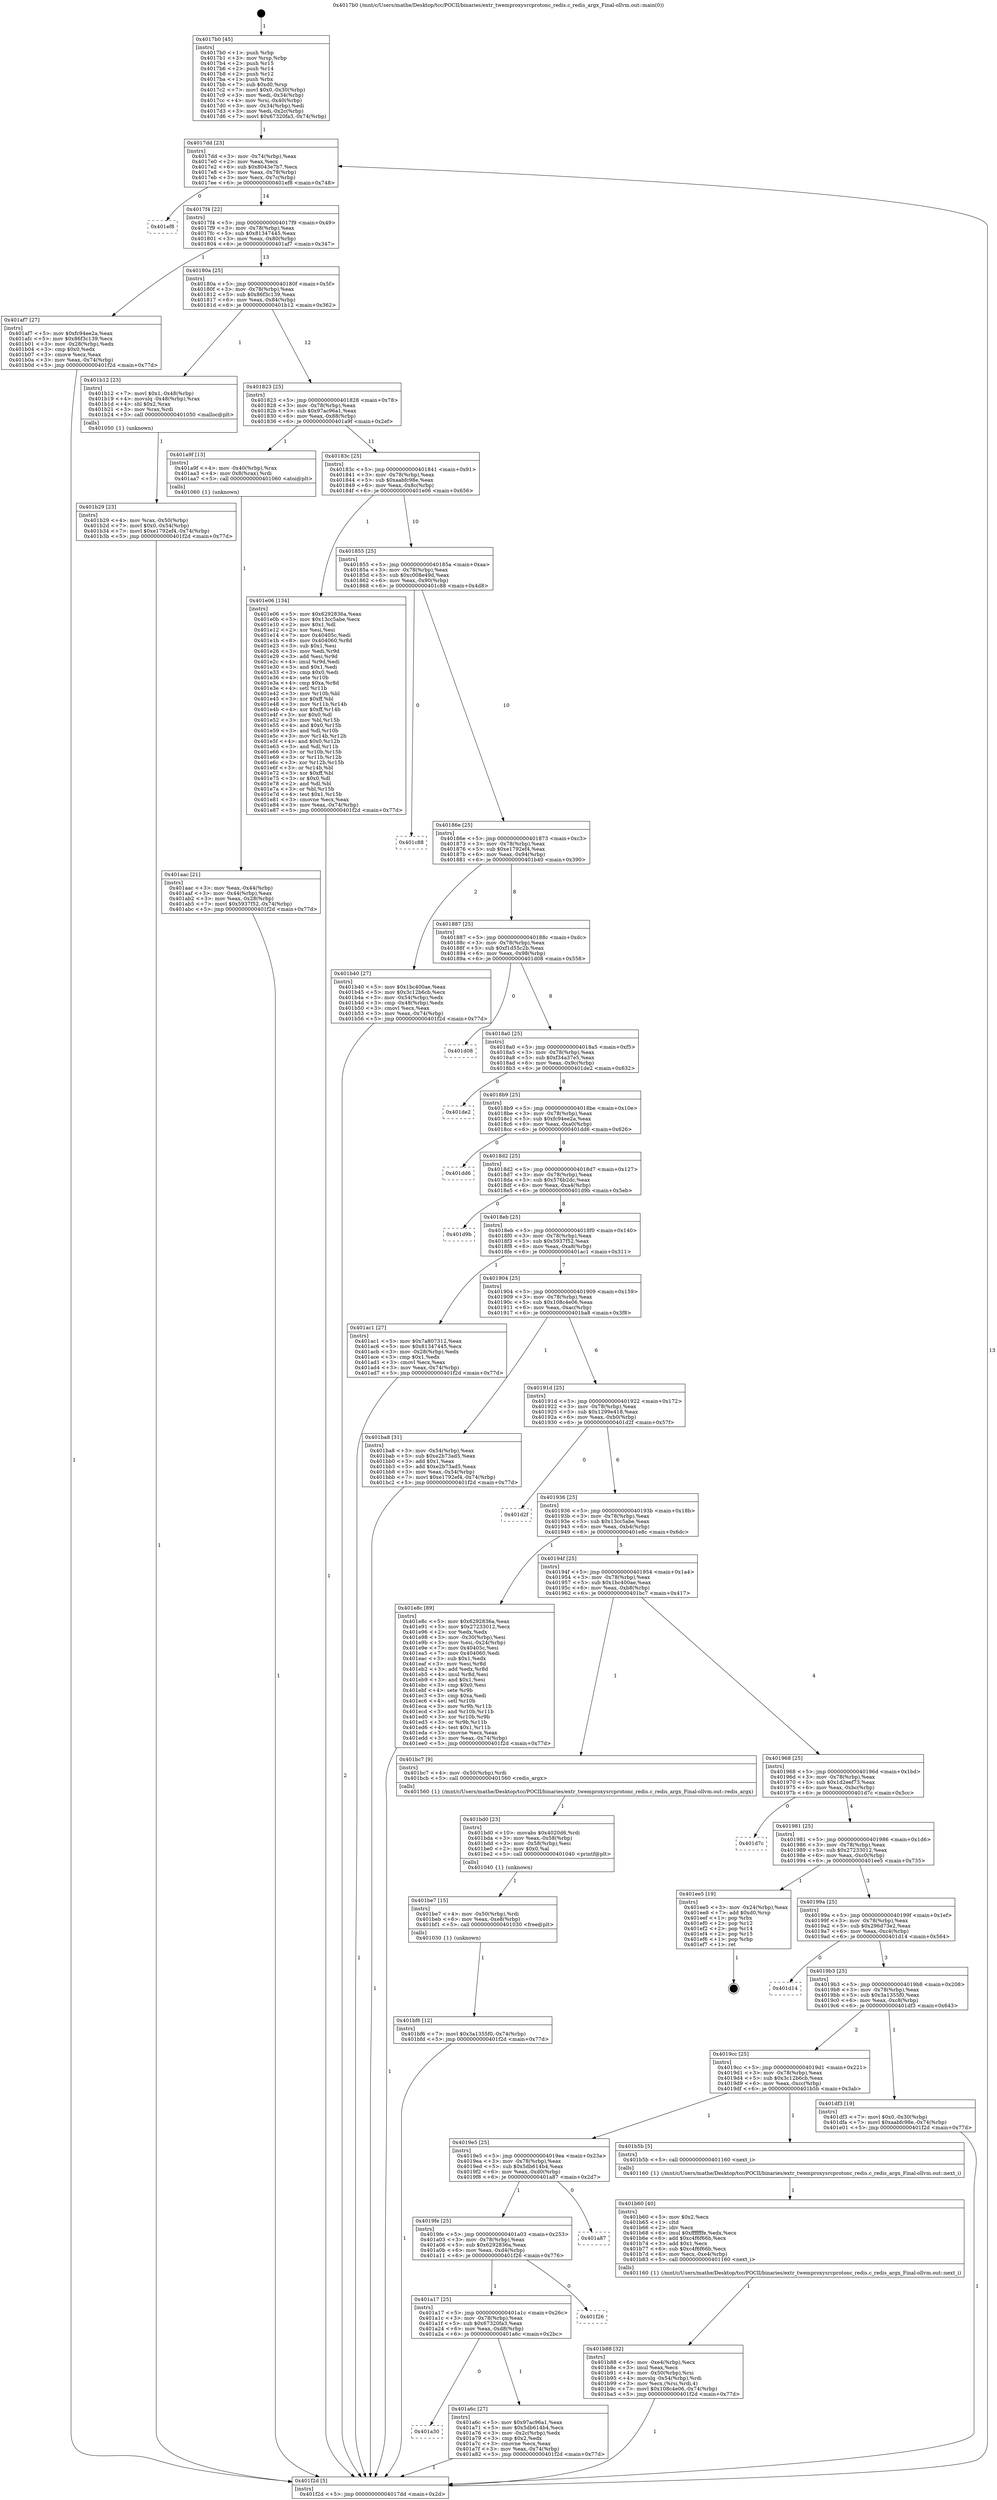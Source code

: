 digraph "0x4017b0" {
  label = "0x4017b0 (/mnt/c/Users/mathe/Desktop/tcc/POCII/binaries/extr_twemproxysrcprotonc_redis.c_redis_argx_Final-ollvm.out::main(0))"
  labelloc = "t"
  node[shape=record]

  Entry [label="",width=0.3,height=0.3,shape=circle,fillcolor=black,style=filled]
  "0x4017dd" [label="{
     0x4017dd [23]\l
     | [instrs]\l
     &nbsp;&nbsp;0x4017dd \<+3\>: mov -0x74(%rbp),%eax\l
     &nbsp;&nbsp;0x4017e0 \<+2\>: mov %eax,%ecx\l
     &nbsp;&nbsp;0x4017e2 \<+6\>: sub $0x8043e7b7,%ecx\l
     &nbsp;&nbsp;0x4017e8 \<+3\>: mov %eax,-0x78(%rbp)\l
     &nbsp;&nbsp;0x4017eb \<+3\>: mov %ecx,-0x7c(%rbp)\l
     &nbsp;&nbsp;0x4017ee \<+6\>: je 0000000000401ef8 \<main+0x748\>\l
  }"]
  "0x401ef8" [label="{
     0x401ef8\l
  }", style=dashed]
  "0x4017f4" [label="{
     0x4017f4 [22]\l
     | [instrs]\l
     &nbsp;&nbsp;0x4017f4 \<+5\>: jmp 00000000004017f9 \<main+0x49\>\l
     &nbsp;&nbsp;0x4017f9 \<+3\>: mov -0x78(%rbp),%eax\l
     &nbsp;&nbsp;0x4017fc \<+5\>: sub $0x81347445,%eax\l
     &nbsp;&nbsp;0x401801 \<+3\>: mov %eax,-0x80(%rbp)\l
     &nbsp;&nbsp;0x401804 \<+6\>: je 0000000000401af7 \<main+0x347\>\l
  }"]
  Exit [label="",width=0.3,height=0.3,shape=circle,fillcolor=black,style=filled,peripheries=2]
  "0x401af7" [label="{
     0x401af7 [27]\l
     | [instrs]\l
     &nbsp;&nbsp;0x401af7 \<+5\>: mov $0xfc94ee2a,%eax\l
     &nbsp;&nbsp;0x401afc \<+5\>: mov $0x86f3c139,%ecx\l
     &nbsp;&nbsp;0x401b01 \<+3\>: mov -0x28(%rbp),%edx\l
     &nbsp;&nbsp;0x401b04 \<+3\>: cmp $0x0,%edx\l
     &nbsp;&nbsp;0x401b07 \<+3\>: cmove %ecx,%eax\l
     &nbsp;&nbsp;0x401b0a \<+3\>: mov %eax,-0x74(%rbp)\l
     &nbsp;&nbsp;0x401b0d \<+5\>: jmp 0000000000401f2d \<main+0x77d\>\l
  }"]
  "0x40180a" [label="{
     0x40180a [25]\l
     | [instrs]\l
     &nbsp;&nbsp;0x40180a \<+5\>: jmp 000000000040180f \<main+0x5f\>\l
     &nbsp;&nbsp;0x40180f \<+3\>: mov -0x78(%rbp),%eax\l
     &nbsp;&nbsp;0x401812 \<+5\>: sub $0x86f3c139,%eax\l
     &nbsp;&nbsp;0x401817 \<+6\>: mov %eax,-0x84(%rbp)\l
     &nbsp;&nbsp;0x40181d \<+6\>: je 0000000000401b12 \<main+0x362\>\l
  }"]
  "0x401bf6" [label="{
     0x401bf6 [12]\l
     | [instrs]\l
     &nbsp;&nbsp;0x401bf6 \<+7\>: movl $0x3a1355f0,-0x74(%rbp)\l
     &nbsp;&nbsp;0x401bfd \<+5\>: jmp 0000000000401f2d \<main+0x77d\>\l
  }"]
  "0x401b12" [label="{
     0x401b12 [23]\l
     | [instrs]\l
     &nbsp;&nbsp;0x401b12 \<+7\>: movl $0x1,-0x48(%rbp)\l
     &nbsp;&nbsp;0x401b19 \<+4\>: movslq -0x48(%rbp),%rax\l
     &nbsp;&nbsp;0x401b1d \<+4\>: shl $0x2,%rax\l
     &nbsp;&nbsp;0x401b21 \<+3\>: mov %rax,%rdi\l
     &nbsp;&nbsp;0x401b24 \<+5\>: call 0000000000401050 \<malloc@plt\>\l
     | [calls]\l
     &nbsp;&nbsp;0x401050 \{1\} (unknown)\l
  }"]
  "0x401823" [label="{
     0x401823 [25]\l
     | [instrs]\l
     &nbsp;&nbsp;0x401823 \<+5\>: jmp 0000000000401828 \<main+0x78\>\l
     &nbsp;&nbsp;0x401828 \<+3\>: mov -0x78(%rbp),%eax\l
     &nbsp;&nbsp;0x40182b \<+5\>: sub $0x97ac96a1,%eax\l
     &nbsp;&nbsp;0x401830 \<+6\>: mov %eax,-0x88(%rbp)\l
     &nbsp;&nbsp;0x401836 \<+6\>: je 0000000000401a9f \<main+0x2ef\>\l
  }"]
  "0x401be7" [label="{
     0x401be7 [15]\l
     | [instrs]\l
     &nbsp;&nbsp;0x401be7 \<+4\>: mov -0x50(%rbp),%rdi\l
     &nbsp;&nbsp;0x401beb \<+6\>: mov %eax,-0xe8(%rbp)\l
     &nbsp;&nbsp;0x401bf1 \<+5\>: call 0000000000401030 \<free@plt\>\l
     | [calls]\l
     &nbsp;&nbsp;0x401030 \{1\} (unknown)\l
  }"]
  "0x401a9f" [label="{
     0x401a9f [13]\l
     | [instrs]\l
     &nbsp;&nbsp;0x401a9f \<+4\>: mov -0x40(%rbp),%rax\l
     &nbsp;&nbsp;0x401aa3 \<+4\>: mov 0x8(%rax),%rdi\l
     &nbsp;&nbsp;0x401aa7 \<+5\>: call 0000000000401060 \<atoi@plt\>\l
     | [calls]\l
     &nbsp;&nbsp;0x401060 \{1\} (unknown)\l
  }"]
  "0x40183c" [label="{
     0x40183c [25]\l
     | [instrs]\l
     &nbsp;&nbsp;0x40183c \<+5\>: jmp 0000000000401841 \<main+0x91\>\l
     &nbsp;&nbsp;0x401841 \<+3\>: mov -0x78(%rbp),%eax\l
     &nbsp;&nbsp;0x401844 \<+5\>: sub $0xaabfc98e,%eax\l
     &nbsp;&nbsp;0x401849 \<+6\>: mov %eax,-0x8c(%rbp)\l
     &nbsp;&nbsp;0x40184f \<+6\>: je 0000000000401e06 \<main+0x656\>\l
  }"]
  "0x401bd0" [label="{
     0x401bd0 [23]\l
     | [instrs]\l
     &nbsp;&nbsp;0x401bd0 \<+10\>: movabs $0x4020d6,%rdi\l
     &nbsp;&nbsp;0x401bda \<+3\>: mov %eax,-0x58(%rbp)\l
     &nbsp;&nbsp;0x401bdd \<+3\>: mov -0x58(%rbp),%esi\l
     &nbsp;&nbsp;0x401be0 \<+2\>: mov $0x0,%al\l
     &nbsp;&nbsp;0x401be2 \<+5\>: call 0000000000401040 \<printf@plt\>\l
     | [calls]\l
     &nbsp;&nbsp;0x401040 \{1\} (unknown)\l
  }"]
  "0x401e06" [label="{
     0x401e06 [134]\l
     | [instrs]\l
     &nbsp;&nbsp;0x401e06 \<+5\>: mov $0x6292836a,%eax\l
     &nbsp;&nbsp;0x401e0b \<+5\>: mov $0x13cc5abe,%ecx\l
     &nbsp;&nbsp;0x401e10 \<+2\>: mov $0x1,%dl\l
     &nbsp;&nbsp;0x401e12 \<+2\>: xor %esi,%esi\l
     &nbsp;&nbsp;0x401e14 \<+7\>: mov 0x40405c,%edi\l
     &nbsp;&nbsp;0x401e1b \<+8\>: mov 0x404060,%r8d\l
     &nbsp;&nbsp;0x401e23 \<+3\>: sub $0x1,%esi\l
     &nbsp;&nbsp;0x401e26 \<+3\>: mov %edi,%r9d\l
     &nbsp;&nbsp;0x401e29 \<+3\>: add %esi,%r9d\l
     &nbsp;&nbsp;0x401e2c \<+4\>: imul %r9d,%edi\l
     &nbsp;&nbsp;0x401e30 \<+3\>: and $0x1,%edi\l
     &nbsp;&nbsp;0x401e33 \<+3\>: cmp $0x0,%edi\l
     &nbsp;&nbsp;0x401e36 \<+4\>: sete %r10b\l
     &nbsp;&nbsp;0x401e3a \<+4\>: cmp $0xa,%r8d\l
     &nbsp;&nbsp;0x401e3e \<+4\>: setl %r11b\l
     &nbsp;&nbsp;0x401e42 \<+3\>: mov %r10b,%bl\l
     &nbsp;&nbsp;0x401e45 \<+3\>: xor $0xff,%bl\l
     &nbsp;&nbsp;0x401e48 \<+3\>: mov %r11b,%r14b\l
     &nbsp;&nbsp;0x401e4b \<+4\>: xor $0xff,%r14b\l
     &nbsp;&nbsp;0x401e4f \<+3\>: xor $0x0,%dl\l
     &nbsp;&nbsp;0x401e52 \<+3\>: mov %bl,%r15b\l
     &nbsp;&nbsp;0x401e55 \<+4\>: and $0x0,%r15b\l
     &nbsp;&nbsp;0x401e59 \<+3\>: and %dl,%r10b\l
     &nbsp;&nbsp;0x401e5c \<+3\>: mov %r14b,%r12b\l
     &nbsp;&nbsp;0x401e5f \<+4\>: and $0x0,%r12b\l
     &nbsp;&nbsp;0x401e63 \<+3\>: and %dl,%r11b\l
     &nbsp;&nbsp;0x401e66 \<+3\>: or %r10b,%r15b\l
     &nbsp;&nbsp;0x401e69 \<+3\>: or %r11b,%r12b\l
     &nbsp;&nbsp;0x401e6c \<+3\>: xor %r12b,%r15b\l
     &nbsp;&nbsp;0x401e6f \<+3\>: or %r14b,%bl\l
     &nbsp;&nbsp;0x401e72 \<+3\>: xor $0xff,%bl\l
     &nbsp;&nbsp;0x401e75 \<+3\>: or $0x0,%dl\l
     &nbsp;&nbsp;0x401e78 \<+2\>: and %dl,%bl\l
     &nbsp;&nbsp;0x401e7a \<+3\>: or %bl,%r15b\l
     &nbsp;&nbsp;0x401e7d \<+4\>: test $0x1,%r15b\l
     &nbsp;&nbsp;0x401e81 \<+3\>: cmovne %ecx,%eax\l
     &nbsp;&nbsp;0x401e84 \<+3\>: mov %eax,-0x74(%rbp)\l
     &nbsp;&nbsp;0x401e87 \<+5\>: jmp 0000000000401f2d \<main+0x77d\>\l
  }"]
  "0x401855" [label="{
     0x401855 [25]\l
     | [instrs]\l
     &nbsp;&nbsp;0x401855 \<+5\>: jmp 000000000040185a \<main+0xaa\>\l
     &nbsp;&nbsp;0x40185a \<+3\>: mov -0x78(%rbp),%eax\l
     &nbsp;&nbsp;0x40185d \<+5\>: sub $0xc008e49d,%eax\l
     &nbsp;&nbsp;0x401862 \<+6\>: mov %eax,-0x90(%rbp)\l
     &nbsp;&nbsp;0x401868 \<+6\>: je 0000000000401c88 \<main+0x4d8\>\l
  }"]
  "0x401b88" [label="{
     0x401b88 [32]\l
     | [instrs]\l
     &nbsp;&nbsp;0x401b88 \<+6\>: mov -0xe4(%rbp),%ecx\l
     &nbsp;&nbsp;0x401b8e \<+3\>: imul %eax,%ecx\l
     &nbsp;&nbsp;0x401b91 \<+4\>: mov -0x50(%rbp),%rsi\l
     &nbsp;&nbsp;0x401b95 \<+4\>: movslq -0x54(%rbp),%rdi\l
     &nbsp;&nbsp;0x401b99 \<+3\>: mov %ecx,(%rsi,%rdi,4)\l
     &nbsp;&nbsp;0x401b9c \<+7\>: movl $0x108c4e06,-0x74(%rbp)\l
     &nbsp;&nbsp;0x401ba3 \<+5\>: jmp 0000000000401f2d \<main+0x77d\>\l
  }"]
  "0x401c88" [label="{
     0x401c88\l
  }", style=dashed]
  "0x40186e" [label="{
     0x40186e [25]\l
     | [instrs]\l
     &nbsp;&nbsp;0x40186e \<+5\>: jmp 0000000000401873 \<main+0xc3\>\l
     &nbsp;&nbsp;0x401873 \<+3\>: mov -0x78(%rbp),%eax\l
     &nbsp;&nbsp;0x401876 \<+5\>: sub $0xe1792ef4,%eax\l
     &nbsp;&nbsp;0x40187b \<+6\>: mov %eax,-0x94(%rbp)\l
     &nbsp;&nbsp;0x401881 \<+6\>: je 0000000000401b40 \<main+0x390\>\l
  }"]
  "0x401b60" [label="{
     0x401b60 [40]\l
     | [instrs]\l
     &nbsp;&nbsp;0x401b60 \<+5\>: mov $0x2,%ecx\l
     &nbsp;&nbsp;0x401b65 \<+1\>: cltd\l
     &nbsp;&nbsp;0x401b66 \<+2\>: idiv %ecx\l
     &nbsp;&nbsp;0x401b68 \<+6\>: imul $0xfffffffe,%edx,%ecx\l
     &nbsp;&nbsp;0x401b6e \<+6\>: add $0xc4f6f66b,%ecx\l
     &nbsp;&nbsp;0x401b74 \<+3\>: add $0x1,%ecx\l
     &nbsp;&nbsp;0x401b77 \<+6\>: sub $0xc4f6f66b,%ecx\l
     &nbsp;&nbsp;0x401b7d \<+6\>: mov %ecx,-0xe4(%rbp)\l
     &nbsp;&nbsp;0x401b83 \<+5\>: call 0000000000401160 \<next_i\>\l
     | [calls]\l
     &nbsp;&nbsp;0x401160 \{1\} (/mnt/c/Users/mathe/Desktop/tcc/POCII/binaries/extr_twemproxysrcprotonc_redis.c_redis_argx_Final-ollvm.out::next_i)\l
  }"]
  "0x401b40" [label="{
     0x401b40 [27]\l
     | [instrs]\l
     &nbsp;&nbsp;0x401b40 \<+5\>: mov $0x1bc400ae,%eax\l
     &nbsp;&nbsp;0x401b45 \<+5\>: mov $0x3c12b6cb,%ecx\l
     &nbsp;&nbsp;0x401b4a \<+3\>: mov -0x54(%rbp),%edx\l
     &nbsp;&nbsp;0x401b4d \<+3\>: cmp -0x48(%rbp),%edx\l
     &nbsp;&nbsp;0x401b50 \<+3\>: cmovl %ecx,%eax\l
     &nbsp;&nbsp;0x401b53 \<+3\>: mov %eax,-0x74(%rbp)\l
     &nbsp;&nbsp;0x401b56 \<+5\>: jmp 0000000000401f2d \<main+0x77d\>\l
  }"]
  "0x401887" [label="{
     0x401887 [25]\l
     | [instrs]\l
     &nbsp;&nbsp;0x401887 \<+5\>: jmp 000000000040188c \<main+0xdc\>\l
     &nbsp;&nbsp;0x40188c \<+3\>: mov -0x78(%rbp),%eax\l
     &nbsp;&nbsp;0x40188f \<+5\>: sub $0xf1d55c2b,%eax\l
     &nbsp;&nbsp;0x401894 \<+6\>: mov %eax,-0x98(%rbp)\l
     &nbsp;&nbsp;0x40189a \<+6\>: je 0000000000401d08 \<main+0x558\>\l
  }"]
  "0x401b29" [label="{
     0x401b29 [23]\l
     | [instrs]\l
     &nbsp;&nbsp;0x401b29 \<+4\>: mov %rax,-0x50(%rbp)\l
     &nbsp;&nbsp;0x401b2d \<+7\>: movl $0x0,-0x54(%rbp)\l
     &nbsp;&nbsp;0x401b34 \<+7\>: movl $0xe1792ef4,-0x74(%rbp)\l
     &nbsp;&nbsp;0x401b3b \<+5\>: jmp 0000000000401f2d \<main+0x77d\>\l
  }"]
  "0x401d08" [label="{
     0x401d08\l
  }", style=dashed]
  "0x4018a0" [label="{
     0x4018a0 [25]\l
     | [instrs]\l
     &nbsp;&nbsp;0x4018a0 \<+5\>: jmp 00000000004018a5 \<main+0xf5\>\l
     &nbsp;&nbsp;0x4018a5 \<+3\>: mov -0x78(%rbp),%eax\l
     &nbsp;&nbsp;0x4018a8 \<+5\>: sub $0xf34a37e5,%eax\l
     &nbsp;&nbsp;0x4018ad \<+6\>: mov %eax,-0x9c(%rbp)\l
     &nbsp;&nbsp;0x4018b3 \<+6\>: je 0000000000401de2 \<main+0x632\>\l
  }"]
  "0x401aac" [label="{
     0x401aac [21]\l
     | [instrs]\l
     &nbsp;&nbsp;0x401aac \<+3\>: mov %eax,-0x44(%rbp)\l
     &nbsp;&nbsp;0x401aaf \<+3\>: mov -0x44(%rbp),%eax\l
     &nbsp;&nbsp;0x401ab2 \<+3\>: mov %eax,-0x28(%rbp)\l
     &nbsp;&nbsp;0x401ab5 \<+7\>: movl $0x5937f52,-0x74(%rbp)\l
     &nbsp;&nbsp;0x401abc \<+5\>: jmp 0000000000401f2d \<main+0x77d\>\l
  }"]
  "0x401de2" [label="{
     0x401de2\l
  }", style=dashed]
  "0x4018b9" [label="{
     0x4018b9 [25]\l
     | [instrs]\l
     &nbsp;&nbsp;0x4018b9 \<+5\>: jmp 00000000004018be \<main+0x10e\>\l
     &nbsp;&nbsp;0x4018be \<+3\>: mov -0x78(%rbp),%eax\l
     &nbsp;&nbsp;0x4018c1 \<+5\>: sub $0xfc94ee2a,%eax\l
     &nbsp;&nbsp;0x4018c6 \<+6\>: mov %eax,-0xa0(%rbp)\l
     &nbsp;&nbsp;0x4018cc \<+6\>: je 0000000000401dd6 \<main+0x626\>\l
  }"]
  "0x4017b0" [label="{
     0x4017b0 [45]\l
     | [instrs]\l
     &nbsp;&nbsp;0x4017b0 \<+1\>: push %rbp\l
     &nbsp;&nbsp;0x4017b1 \<+3\>: mov %rsp,%rbp\l
     &nbsp;&nbsp;0x4017b4 \<+2\>: push %r15\l
     &nbsp;&nbsp;0x4017b6 \<+2\>: push %r14\l
     &nbsp;&nbsp;0x4017b8 \<+2\>: push %r12\l
     &nbsp;&nbsp;0x4017ba \<+1\>: push %rbx\l
     &nbsp;&nbsp;0x4017bb \<+7\>: sub $0xd0,%rsp\l
     &nbsp;&nbsp;0x4017c2 \<+7\>: movl $0x0,-0x30(%rbp)\l
     &nbsp;&nbsp;0x4017c9 \<+3\>: mov %edi,-0x34(%rbp)\l
     &nbsp;&nbsp;0x4017cc \<+4\>: mov %rsi,-0x40(%rbp)\l
     &nbsp;&nbsp;0x4017d0 \<+3\>: mov -0x34(%rbp),%edi\l
     &nbsp;&nbsp;0x4017d3 \<+3\>: mov %edi,-0x2c(%rbp)\l
     &nbsp;&nbsp;0x4017d6 \<+7\>: movl $0x67320fa3,-0x74(%rbp)\l
  }"]
  "0x401dd6" [label="{
     0x401dd6\l
  }", style=dashed]
  "0x4018d2" [label="{
     0x4018d2 [25]\l
     | [instrs]\l
     &nbsp;&nbsp;0x4018d2 \<+5\>: jmp 00000000004018d7 \<main+0x127\>\l
     &nbsp;&nbsp;0x4018d7 \<+3\>: mov -0x78(%rbp),%eax\l
     &nbsp;&nbsp;0x4018da \<+5\>: sub $0x576b2dc,%eax\l
     &nbsp;&nbsp;0x4018df \<+6\>: mov %eax,-0xa4(%rbp)\l
     &nbsp;&nbsp;0x4018e5 \<+6\>: je 0000000000401d9b \<main+0x5eb\>\l
  }"]
  "0x401f2d" [label="{
     0x401f2d [5]\l
     | [instrs]\l
     &nbsp;&nbsp;0x401f2d \<+5\>: jmp 00000000004017dd \<main+0x2d\>\l
  }"]
  "0x401d9b" [label="{
     0x401d9b\l
  }", style=dashed]
  "0x4018eb" [label="{
     0x4018eb [25]\l
     | [instrs]\l
     &nbsp;&nbsp;0x4018eb \<+5\>: jmp 00000000004018f0 \<main+0x140\>\l
     &nbsp;&nbsp;0x4018f0 \<+3\>: mov -0x78(%rbp),%eax\l
     &nbsp;&nbsp;0x4018f3 \<+5\>: sub $0x5937f52,%eax\l
     &nbsp;&nbsp;0x4018f8 \<+6\>: mov %eax,-0xa8(%rbp)\l
     &nbsp;&nbsp;0x4018fe \<+6\>: je 0000000000401ac1 \<main+0x311\>\l
  }"]
  "0x401a30" [label="{
     0x401a30\l
  }", style=dashed]
  "0x401ac1" [label="{
     0x401ac1 [27]\l
     | [instrs]\l
     &nbsp;&nbsp;0x401ac1 \<+5\>: mov $0x7a807312,%eax\l
     &nbsp;&nbsp;0x401ac6 \<+5\>: mov $0x81347445,%ecx\l
     &nbsp;&nbsp;0x401acb \<+3\>: mov -0x28(%rbp),%edx\l
     &nbsp;&nbsp;0x401ace \<+3\>: cmp $0x1,%edx\l
     &nbsp;&nbsp;0x401ad1 \<+3\>: cmovl %ecx,%eax\l
     &nbsp;&nbsp;0x401ad4 \<+3\>: mov %eax,-0x74(%rbp)\l
     &nbsp;&nbsp;0x401ad7 \<+5\>: jmp 0000000000401f2d \<main+0x77d\>\l
  }"]
  "0x401904" [label="{
     0x401904 [25]\l
     | [instrs]\l
     &nbsp;&nbsp;0x401904 \<+5\>: jmp 0000000000401909 \<main+0x159\>\l
     &nbsp;&nbsp;0x401909 \<+3\>: mov -0x78(%rbp),%eax\l
     &nbsp;&nbsp;0x40190c \<+5\>: sub $0x108c4e06,%eax\l
     &nbsp;&nbsp;0x401911 \<+6\>: mov %eax,-0xac(%rbp)\l
     &nbsp;&nbsp;0x401917 \<+6\>: je 0000000000401ba8 \<main+0x3f8\>\l
  }"]
  "0x401a6c" [label="{
     0x401a6c [27]\l
     | [instrs]\l
     &nbsp;&nbsp;0x401a6c \<+5\>: mov $0x97ac96a1,%eax\l
     &nbsp;&nbsp;0x401a71 \<+5\>: mov $0x5db614b4,%ecx\l
     &nbsp;&nbsp;0x401a76 \<+3\>: mov -0x2c(%rbp),%edx\l
     &nbsp;&nbsp;0x401a79 \<+3\>: cmp $0x2,%edx\l
     &nbsp;&nbsp;0x401a7c \<+3\>: cmovne %ecx,%eax\l
     &nbsp;&nbsp;0x401a7f \<+3\>: mov %eax,-0x74(%rbp)\l
     &nbsp;&nbsp;0x401a82 \<+5\>: jmp 0000000000401f2d \<main+0x77d\>\l
  }"]
  "0x401ba8" [label="{
     0x401ba8 [31]\l
     | [instrs]\l
     &nbsp;&nbsp;0x401ba8 \<+3\>: mov -0x54(%rbp),%eax\l
     &nbsp;&nbsp;0x401bab \<+5\>: sub $0xe2b73ad5,%eax\l
     &nbsp;&nbsp;0x401bb0 \<+3\>: add $0x1,%eax\l
     &nbsp;&nbsp;0x401bb3 \<+5\>: add $0xe2b73ad5,%eax\l
     &nbsp;&nbsp;0x401bb8 \<+3\>: mov %eax,-0x54(%rbp)\l
     &nbsp;&nbsp;0x401bbb \<+7\>: movl $0xe1792ef4,-0x74(%rbp)\l
     &nbsp;&nbsp;0x401bc2 \<+5\>: jmp 0000000000401f2d \<main+0x77d\>\l
  }"]
  "0x40191d" [label="{
     0x40191d [25]\l
     | [instrs]\l
     &nbsp;&nbsp;0x40191d \<+5\>: jmp 0000000000401922 \<main+0x172\>\l
     &nbsp;&nbsp;0x401922 \<+3\>: mov -0x78(%rbp),%eax\l
     &nbsp;&nbsp;0x401925 \<+5\>: sub $0x1299e418,%eax\l
     &nbsp;&nbsp;0x40192a \<+6\>: mov %eax,-0xb0(%rbp)\l
     &nbsp;&nbsp;0x401930 \<+6\>: je 0000000000401d2f \<main+0x57f\>\l
  }"]
  "0x401a17" [label="{
     0x401a17 [25]\l
     | [instrs]\l
     &nbsp;&nbsp;0x401a17 \<+5\>: jmp 0000000000401a1c \<main+0x26c\>\l
     &nbsp;&nbsp;0x401a1c \<+3\>: mov -0x78(%rbp),%eax\l
     &nbsp;&nbsp;0x401a1f \<+5\>: sub $0x67320fa3,%eax\l
     &nbsp;&nbsp;0x401a24 \<+6\>: mov %eax,-0xd8(%rbp)\l
     &nbsp;&nbsp;0x401a2a \<+6\>: je 0000000000401a6c \<main+0x2bc\>\l
  }"]
  "0x401d2f" [label="{
     0x401d2f\l
  }", style=dashed]
  "0x401936" [label="{
     0x401936 [25]\l
     | [instrs]\l
     &nbsp;&nbsp;0x401936 \<+5\>: jmp 000000000040193b \<main+0x18b\>\l
     &nbsp;&nbsp;0x40193b \<+3\>: mov -0x78(%rbp),%eax\l
     &nbsp;&nbsp;0x40193e \<+5\>: sub $0x13cc5abe,%eax\l
     &nbsp;&nbsp;0x401943 \<+6\>: mov %eax,-0xb4(%rbp)\l
     &nbsp;&nbsp;0x401949 \<+6\>: je 0000000000401e8c \<main+0x6dc\>\l
  }"]
  "0x401f26" [label="{
     0x401f26\l
  }", style=dashed]
  "0x401e8c" [label="{
     0x401e8c [89]\l
     | [instrs]\l
     &nbsp;&nbsp;0x401e8c \<+5\>: mov $0x6292836a,%eax\l
     &nbsp;&nbsp;0x401e91 \<+5\>: mov $0x27233012,%ecx\l
     &nbsp;&nbsp;0x401e96 \<+2\>: xor %edx,%edx\l
     &nbsp;&nbsp;0x401e98 \<+3\>: mov -0x30(%rbp),%esi\l
     &nbsp;&nbsp;0x401e9b \<+3\>: mov %esi,-0x24(%rbp)\l
     &nbsp;&nbsp;0x401e9e \<+7\>: mov 0x40405c,%esi\l
     &nbsp;&nbsp;0x401ea5 \<+7\>: mov 0x404060,%edi\l
     &nbsp;&nbsp;0x401eac \<+3\>: sub $0x1,%edx\l
     &nbsp;&nbsp;0x401eaf \<+3\>: mov %esi,%r8d\l
     &nbsp;&nbsp;0x401eb2 \<+3\>: add %edx,%r8d\l
     &nbsp;&nbsp;0x401eb5 \<+4\>: imul %r8d,%esi\l
     &nbsp;&nbsp;0x401eb9 \<+3\>: and $0x1,%esi\l
     &nbsp;&nbsp;0x401ebc \<+3\>: cmp $0x0,%esi\l
     &nbsp;&nbsp;0x401ebf \<+4\>: sete %r9b\l
     &nbsp;&nbsp;0x401ec3 \<+3\>: cmp $0xa,%edi\l
     &nbsp;&nbsp;0x401ec6 \<+4\>: setl %r10b\l
     &nbsp;&nbsp;0x401eca \<+3\>: mov %r9b,%r11b\l
     &nbsp;&nbsp;0x401ecd \<+3\>: and %r10b,%r11b\l
     &nbsp;&nbsp;0x401ed0 \<+3\>: xor %r10b,%r9b\l
     &nbsp;&nbsp;0x401ed3 \<+3\>: or %r9b,%r11b\l
     &nbsp;&nbsp;0x401ed6 \<+4\>: test $0x1,%r11b\l
     &nbsp;&nbsp;0x401eda \<+3\>: cmovne %ecx,%eax\l
     &nbsp;&nbsp;0x401edd \<+3\>: mov %eax,-0x74(%rbp)\l
     &nbsp;&nbsp;0x401ee0 \<+5\>: jmp 0000000000401f2d \<main+0x77d\>\l
  }"]
  "0x40194f" [label="{
     0x40194f [25]\l
     | [instrs]\l
     &nbsp;&nbsp;0x40194f \<+5\>: jmp 0000000000401954 \<main+0x1a4\>\l
     &nbsp;&nbsp;0x401954 \<+3\>: mov -0x78(%rbp),%eax\l
     &nbsp;&nbsp;0x401957 \<+5\>: sub $0x1bc400ae,%eax\l
     &nbsp;&nbsp;0x40195c \<+6\>: mov %eax,-0xb8(%rbp)\l
     &nbsp;&nbsp;0x401962 \<+6\>: je 0000000000401bc7 \<main+0x417\>\l
  }"]
  "0x4019fe" [label="{
     0x4019fe [25]\l
     | [instrs]\l
     &nbsp;&nbsp;0x4019fe \<+5\>: jmp 0000000000401a03 \<main+0x253\>\l
     &nbsp;&nbsp;0x401a03 \<+3\>: mov -0x78(%rbp),%eax\l
     &nbsp;&nbsp;0x401a06 \<+5\>: sub $0x6292836a,%eax\l
     &nbsp;&nbsp;0x401a0b \<+6\>: mov %eax,-0xd4(%rbp)\l
     &nbsp;&nbsp;0x401a11 \<+6\>: je 0000000000401f26 \<main+0x776\>\l
  }"]
  "0x401bc7" [label="{
     0x401bc7 [9]\l
     | [instrs]\l
     &nbsp;&nbsp;0x401bc7 \<+4\>: mov -0x50(%rbp),%rdi\l
     &nbsp;&nbsp;0x401bcb \<+5\>: call 0000000000401560 \<redis_argx\>\l
     | [calls]\l
     &nbsp;&nbsp;0x401560 \{1\} (/mnt/c/Users/mathe/Desktop/tcc/POCII/binaries/extr_twemproxysrcprotonc_redis.c_redis_argx_Final-ollvm.out::redis_argx)\l
  }"]
  "0x401968" [label="{
     0x401968 [25]\l
     | [instrs]\l
     &nbsp;&nbsp;0x401968 \<+5\>: jmp 000000000040196d \<main+0x1bd\>\l
     &nbsp;&nbsp;0x40196d \<+3\>: mov -0x78(%rbp),%eax\l
     &nbsp;&nbsp;0x401970 \<+5\>: sub $0x1d2eef73,%eax\l
     &nbsp;&nbsp;0x401975 \<+6\>: mov %eax,-0xbc(%rbp)\l
     &nbsp;&nbsp;0x40197b \<+6\>: je 0000000000401d7c \<main+0x5cc\>\l
  }"]
  "0x401a87" [label="{
     0x401a87\l
  }", style=dashed]
  "0x401d7c" [label="{
     0x401d7c\l
  }", style=dashed]
  "0x401981" [label="{
     0x401981 [25]\l
     | [instrs]\l
     &nbsp;&nbsp;0x401981 \<+5\>: jmp 0000000000401986 \<main+0x1d6\>\l
     &nbsp;&nbsp;0x401986 \<+3\>: mov -0x78(%rbp),%eax\l
     &nbsp;&nbsp;0x401989 \<+5\>: sub $0x27233012,%eax\l
     &nbsp;&nbsp;0x40198e \<+6\>: mov %eax,-0xc0(%rbp)\l
     &nbsp;&nbsp;0x401994 \<+6\>: je 0000000000401ee5 \<main+0x735\>\l
  }"]
  "0x4019e5" [label="{
     0x4019e5 [25]\l
     | [instrs]\l
     &nbsp;&nbsp;0x4019e5 \<+5\>: jmp 00000000004019ea \<main+0x23a\>\l
     &nbsp;&nbsp;0x4019ea \<+3\>: mov -0x78(%rbp),%eax\l
     &nbsp;&nbsp;0x4019ed \<+5\>: sub $0x5db614b4,%eax\l
     &nbsp;&nbsp;0x4019f2 \<+6\>: mov %eax,-0xd0(%rbp)\l
     &nbsp;&nbsp;0x4019f8 \<+6\>: je 0000000000401a87 \<main+0x2d7\>\l
  }"]
  "0x401ee5" [label="{
     0x401ee5 [19]\l
     | [instrs]\l
     &nbsp;&nbsp;0x401ee5 \<+3\>: mov -0x24(%rbp),%eax\l
     &nbsp;&nbsp;0x401ee8 \<+7\>: add $0xd0,%rsp\l
     &nbsp;&nbsp;0x401eef \<+1\>: pop %rbx\l
     &nbsp;&nbsp;0x401ef0 \<+2\>: pop %r12\l
     &nbsp;&nbsp;0x401ef2 \<+2\>: pop %r14\l
     &nbsp;&nbsp;0x401ef4 \<+2\>: pop %r15\l
     &nbsp;&nbsp;0x401ef6 \<+1\>: pop %rbp\l
     &nbsp;&nbsp;0x401ef7 \<+1\>: ret\l
  }"]
  "0x40199a" [label="{
     0x40199a [25]\l
     | [instrs]\l
     &nbsp;&nbsp;0x40199a \<+5\>: jmp 000000000040199f \<main+0x1ef\>\l
     &nbsp;&nbsp;0x40199f \<+3\>: mov -0x78(%rbp),%eax\l
     &nbsp;&nbsp;0x4019a2 \<+5\>: sub $0x296d73e2,%eax\l
     &nbsp;&nbsp;0x4019a7 \<+6\>: mov %eax,-0xc4(%rbp)\l
     &nbsp;&nbsp;0x4019ad \<+6\>: je 0000000000401d14 \<main+0x564\>\l
  }"]
  "0x401b5b" [label="{
     0x401b5b [5]\l
     | [instrs]\l
     &nbsp;&nbsp;0x401b5b \<+5\>: call 0000000000401160 \<next_i\>\l
     | [calls]\l
     &nbsp;&nbsp;0x401160 \{1\} (/mnt/c/Users/mathe/Desktop/tcc/POCII/binaries/extr_twemproxysrcprotonc_redis.c_redis_argx_Final-ollvm.out::next_i)\l
  }"]
  "0x401d14" [label="{
     0x401d14\l
  }", style=dashed]
  "0x4019b3" [label="{
     0x4019b3 [25]\l
     | [instrs]\l
     &nbsp;&nbsp;0x4019b3 \<+5\>: jmp 00000000004019b8 \<main+0x208\>\l
     &nbsp;&nbsp;0x4019b8 \<+3\>: mov -0x78(%rbp),%eax\l
     &nbsp;&nbsp;0x4019bb \<+5\>: sub $0x3a1355f0,%eax\l
     &nbsp;&nbsp;0x4019c0 \<+6\>: mov %eax,-0xc8(%rbp)\l
     &nbsp;&nbsp;0x4019c6 \<+6\>: je 0000000000401df3 \<main+0x643\>\l
  }"]
  "0x4019cc" [label="{
     0x4019cc [25]\l
     | [instrs]\l
     &nbsp;&nbsp;0x4019cc \<+5\>: jmp 00000000004019d1 \<main+0x221\>\l
     &nbsp;&nbsp;0x4019d1 \<+3\>: mov -0x78(%rbp),%eax\l
     &nbsp;&nbsp;0x4019d4 \<+5\>: sub $0x3c12b6cb,%eax\l
     &nbsp;&nbsp;0x4019d9 \<+6\>: mov %eax,-0xcc(%rbp)\l
     &nbsp;&nbsp;0x4019df \<+6\>: je 0000000000401b5b \<main+0x3ab\>\l
  }"]
  "0x401df3" [label="{
     0x401df3 [19]\l
     | [instrs]\l
     &nbsp;&nbsp;0x401df3 \<+7\>: movl $0x0,-0x30(%rbp)\l
     &nbsp;&nbsp;0x401dfa \<+7\>: movl $0xaabfc98e,-0x74(%rbp)\l
     &nbsp;&nbsp;0x401e01 \<+5\>: jmp 0000000000401f2d \<main+0x77d\>\l
  }"]
  Entry -> "0x4017b0" [label=" 1"]
  "0x4017dd" -> "0x401ef8" [label=" 0"]
  "0x4017dd" -> "0x4017f4" [label=" 14"]
  "0x401ee5" -> Exit [label=" 1"]
  "0x4017f4" -> "0x401af7" [label=" 1"]
  "0x4017f4" -> "0x40180a" [label=" 13"]
  "0x401e8c" -> "0x401f2d" [label=" 1"]
  "0x40180a" -> "0x401b12" [label=" 1"]
  "0x40180a" -> "0x401823" [label=" 12"]
  "0x401e06" -> "0x401f2d" [label=" 1"]
  "0x401823" -> "0x401a9f" [label=" 1"]
  "0x401823" -> "0x40183c" [label=" 11"]
  "0x401df3" -> "0x401f2d" [label=" 1"]
  "0x40183c" -> "0x401e06" [label=" 1"]
  "0x40183c" -> "0x401855" [label=" 10"]
  "0x401bf6" -> "0x401f2d" [label=" 1"]
  "0x401855" -> "0x401c88" [label=" 0"]
  "0x401855" -> "0x40186e" [label=" 10"]
  "0x401be7" -> "0x401bf6" [label=" 1"]
  "0x40186e" -> "0x401b40" [label=" 2"]
  "0x40186e" -> "0x401887" [label=" 8"]
  "0x401bd0" -> "0x401be7" [label=" 1"]
  "0x401887" -> "0x401d08" [label=" 0"]
  "0x401887" -> "0x4018a0" [label=" 8"]
  "0x401bc7" -> "0x401bd0" [label=" 1"]
  "0x4018a0" -> "0x401de2" [label=" 0"]
  "0x4018a0" -> "0x4018b9" [label=" 8"]
  "0x401ba8" -> "0x401f2d" [label=" 1"]
  "0x4018b9" -> "0x401dd6" [label=" 0"]
  "0x4018b9" -> "0x4018d2" [label=" 8"]
  "0x401b88" -> "0x401f2d" [label=" 1"]
  "0x4018d2" -> "0x401d9b" [label=" 0"]
  "0x4018d2" -> "0x4018eb" [label=" 8"]
  "0x401b60" -> "0x401b88" [label=" 1"]
  "0x4018eb" -> "0x401ac1" [label=" 1"]
  "0x4018eb" -> "0x401904" [label=" 7"]
  "0x401b5b" -> "0x401b60" [label=" 1"]
  "0x401904" -> "0x401ba8" [label=" 1"]
  "0x401904" -> "0x40191d" [label=" 6"]
  "0x401b40" -> "0x401f2d" [label=" 2"]
  "0x40191d" -> "0x401d2f" [label=" 0"]
  "0x40191d" -> "0x401936" [label=" 6"]
  "0x401b12" -> "0x401b29" [label=" 1"]
  "0x401936" -> "0x401e8c" [label=" 1"]
  "0x401936" -> "0x40194f" [label=" 5"]
  "0x401af7" -> "0x401f2d" [label=" 1"]
  "0x40194f" -> "0x401bc7" [label=" 1"]
  "0x40194f" -> "0x401968" [label=" 4"]
  "0x401aac" -> "0x401f2d" [label=" 1"]
  "0x401968" -> "0x401d7c" [label=" 0"]
  "0x401968" -> "0x401981" [label=" 4"]
  "0x401a9f" -> "0x401aac" [label=" 1"]
  "0x401981" -> "0x401ee5" [label=" 1"]
  "0x401981" -> "0x40199a" [label=" 3"]
  "0x4017b0" -> "0x4017dd" [label=" 1"]
  "0x40199a" -> "0x401d14" [label=" 0"]
  "0x40199a" -> "0x4019b3" [label=" 3"]
  "0x401a6c" -> "0x401f2d" [label=" 1"]
  "0x4019b3" -> "0x401df3" [label=" 1"]
  "0x4019b3" -> "0x4019cc" [label=" 2"]
  "0x401a17" -> "0x401a30" [label=" 0"]
  "0x4019cc" -> "0x401b5b" [label=" 1"]
  "0x4019cc" -> "0x4019e5" [label=" 1"]
  "0x401f2d" -> "0x4017dd" [label=" 13"]
  "0x4019e5" -> "0x401a87" [label=" 0"]
  "0x4019e5" -> "0x4019fe" [label=" 1"]
  "0x401ac1" -> "0x401f2d" [label=" 1"]
  "0x4019fe" -> "0x401f26" [label=" 0"]
  "0x4019fe" -> "0x401a17" [label=" 1"]
  "0x401b29" -> "0x401f2d" [label=" 1"]
  "0x401a17" -> "0x401a6c" [label=" 1"]
}
